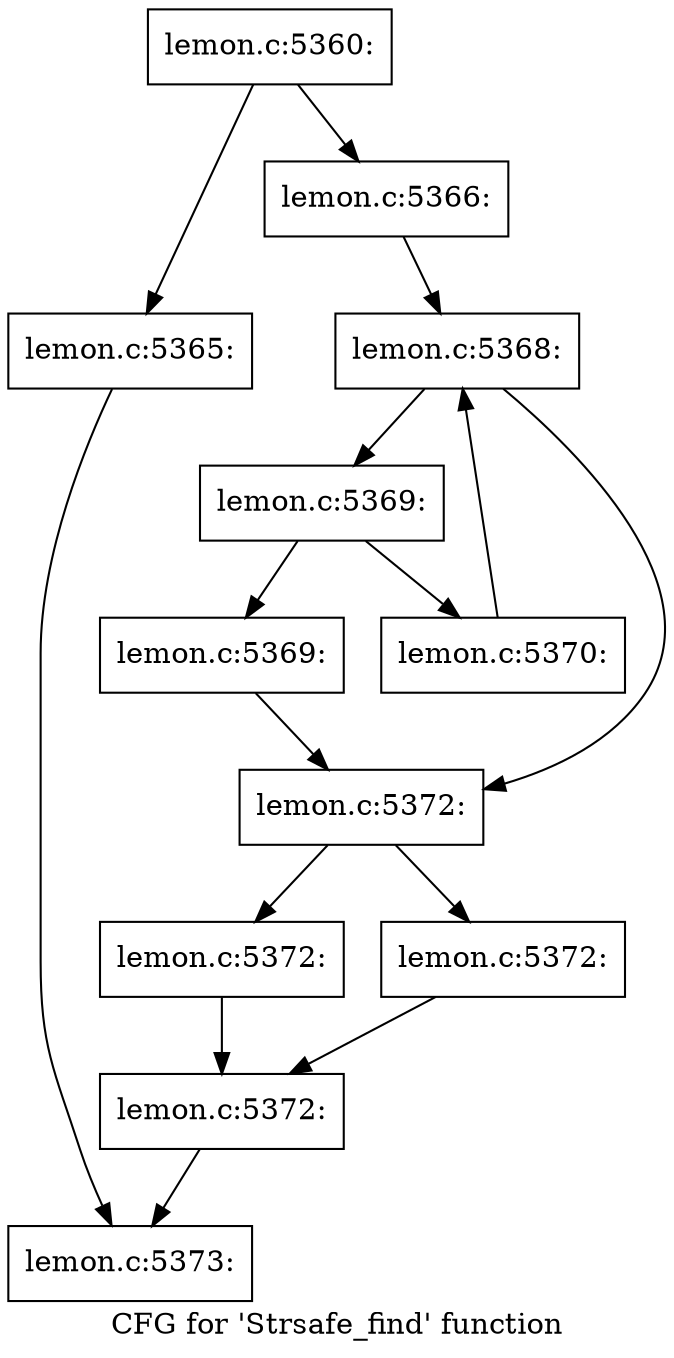 digraph "CFG for 'Strsafe_find' function" {
	label="CFG for 'Strsafe_find' function";

	Node0x562565678420 [shape=record,label="{lemon.c:5360:}"];
	Node0x562565678420 -> Node0x5625656789c0;
	Node0x562565678420 -> Node0x56256568a8f0;
	Node0x5625656789c0 [shape=record,label="{lemon.c:5365:}"];
	Node0x5625656789c0 -> Node0x562565678530;
	Node0x56256568a8f0 [shape=record,label="{lemon.c:5366:}"];
	Node0x56256568a8f0 -> Node0x56256568b7b0;
	Node0x56256568b7b0 [shape=record,label="{lemon.c:5368:}"];
	Node0x56256568b7b0 -> Node0x56256568ba90;
	Node0x56256568b7b0 -> Node0x56256568b910;
	Node0x56256568ba90 [shape=record,label="{lemon.c:5369:}"];
	Node0x56256568ba90 -> Node0x56256568bca0;
	Node0x56256568ba90 -> Node0x56256568bcf0;
	Node0x56256568bca0 [shape=record,label="{lemon.c:5369:}"];
	Node0x56256568bca0 -> Node0x56256568b910;
	Node0x56256568bcf0 [shape=record,label="{lemon.c:5370:}"];
	Node0x56256568bcf0 -> Node0x56256568b7b0;
	Node0x56256568b910 [shape=record,label="{lemon.c:5372:}"];
	Node0x56256568b910 -> Node0x56256568c7f0;
	Node0x56256568b910 -> Node0x56256568c840;
	Node0x56256568c7f0 [shape=record,label="{lemon.c:5372:}"];
	Node0x56256568c7f0 -> Node0x56256568c890;
	Node0x56256568c840 [shape=record,label="{lemon.c:5372:}"];
	Node0x56256568c840 -> Node0x56256568c890;
	Node0x56256568c890 [shape=record,label="{lemon.c:5372:}"];
	Node0x56256568c890 -> Node0x562565678530;
	Node0x562565678530 [shape=record,label="{lemon.c:5373:}"];
}

